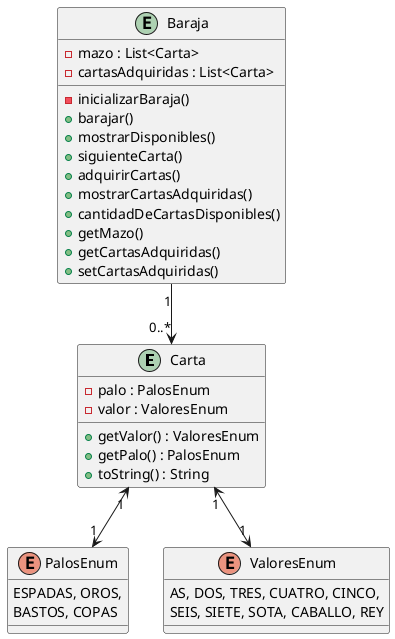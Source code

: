@startuml juego_de_cartas

entity Carta {
    - palo : PalosEnum
    - valor : ValoresEnum
    + getValor() : ValoresEnum
    + getPalo() : PalosEnum
    + toString() : String
}

entity Baraja {
    - mazo : List<Carta>
    - cartasAdquiridas : List<Carta>
    - inicializarBaraja()
    + barajar()
    + mostrarDisponibles()
    + siguienteCarta()
    + adquirirCartas()
    + mostrarCartasAdquiridas()
    + cantidadDeCartasDisponibles()
    + getMazo()
    + getCartasAdquiridas()
    + setCartasAdquiridas()
}

enum PalosEnum {
    ESPADAS, OROS,
    BASTOS, COPAS
}

enum ValoresEnum {
    AS, DOS, TRES, CUATRO, CINCO,
    SEIS, SIETE, SOTA, CABALLO, REY
}

Carta "1" <--> "1" PalosEnum
Carta "1" <--> "1" ValoresEnum
Baraja "1" --> "0..*" Carta

@enduml